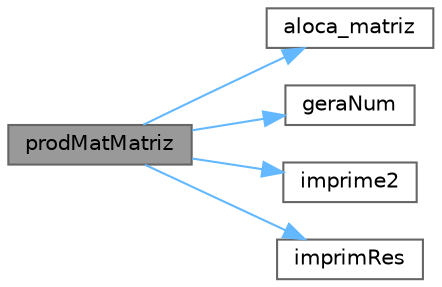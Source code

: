 digraph "prodMatMatriz"
{
 // LATEX_PDF_SIZE
  bgcolor="transparent";
  edge [fontname=Helvetica,fontsize=10,labelfontname=Helvetica,labelfontsize=10];
  node [fontname=Helvetica,fontsize=10,shape=box,height=0.2,width=0.4];
  rankdir="LR";
  Node1 [id="Node000001",label="prodMatMatriz",height=0.2,width=0.4,color="gray40", fillcolor="grey60", style="filled", fontcolor="black",tooltip=" "];
  Node1 -> Node2 [id="edge1_Node000001_Node000002",color="steelblue1",style="solid",tooltip=" "];
  Node2 [id="Node000002",label="aloca_matriz",height=0.2,width=0.4,color="grey40", fillcolor="white", style="filled",URL="$matrizes_8c.html#a7d042a66e70fa29560c9debf9d8ef24c",tooltip=" "];
  Node1 -> Node3 [id="edge2_Node000001_Node000003",color="steelblue1",style="solid",tooltip=" "];
  Node3 [id="Node000003",label="geraNum",height=0.2,width=0.4,color="grey40", fillcolor="white", style="filled",URL="$matrizes_8c.html#a6a715704d5368128e5cf5f07c33bbc6a",tooltip=" "];
  Node1 -> Node4 [id="edge3_Node000001_Node000004",color="steelblue1",style="solid",tooltip=" "];
  Node4 [id="Node000004",label="imprime2",height=0.2,width=0.4,color="grey40", fillcolor="white", style="filled",URL="$matrizes_8c.html#a4a3312ef51d55483d7ed76ec147a66ba",tooltip=" "];
  Node1 -> Node5 [id="edge4_Node000001_Node000005",color="steelblue1",style="solid",tooltip=" "];
  Node5 [id="Node000005",label="imprimRes",height=0.2,width=0.4,color="grey40", fillcolor="white", style="filled",URL="$matrizes_8c.html#ae555b84bdcf98cce93078acdc02bd81f",tooltip=" "];
}
